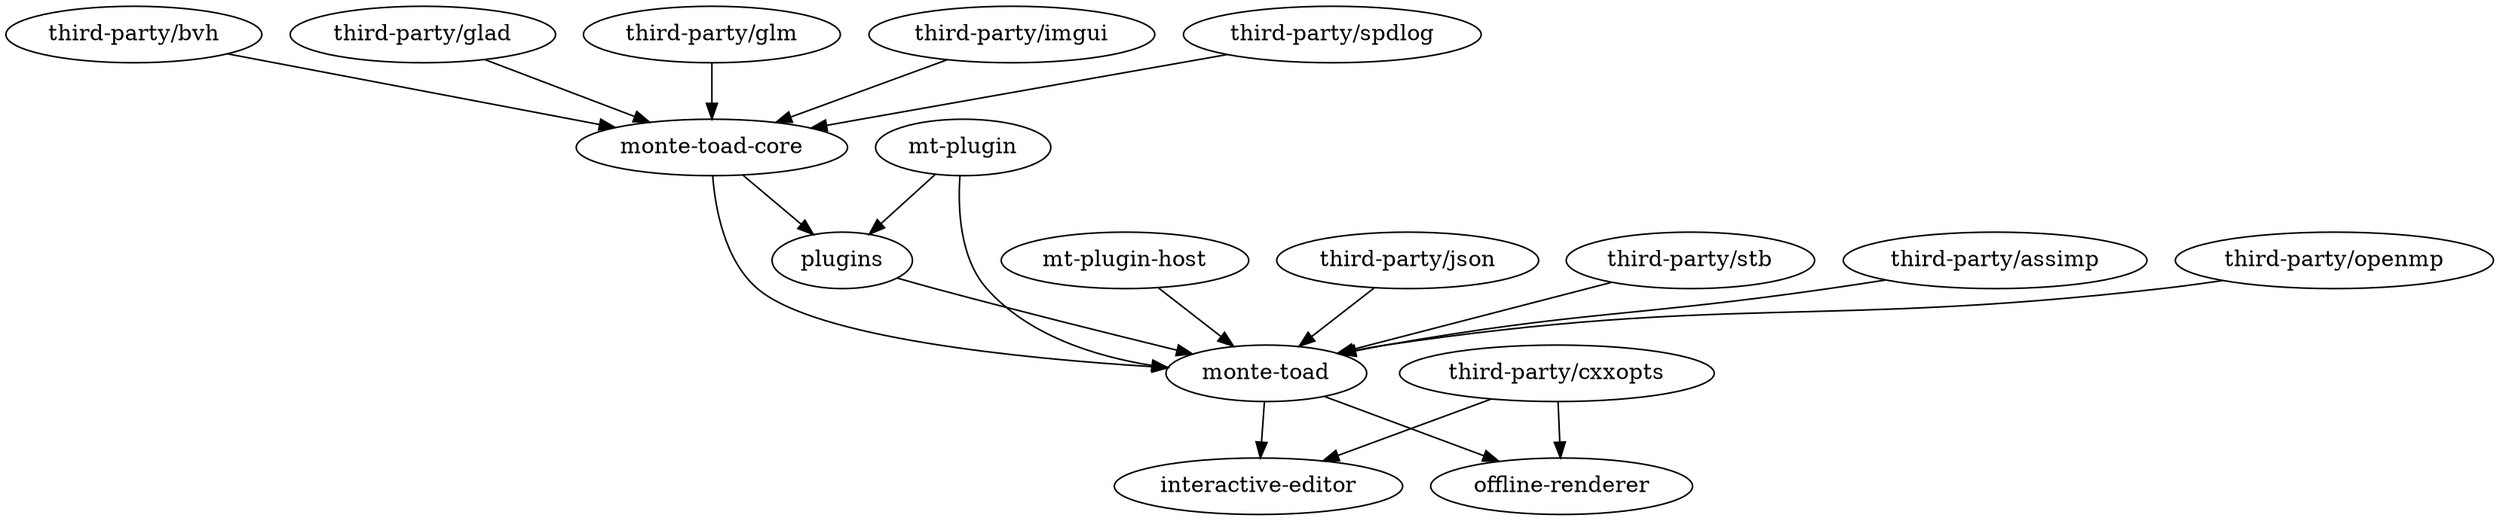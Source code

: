 digraph G {
  "monte-toad-core" -> "monte-toad"
  "monte-toad-core" -> "plugins"

  "mt-plugin" -> "plugins"
  "mt-plugin" -> "monte-toad"

  "mt-plugin-host" -> "monte-toad"

  "monte-toad" -> "interactive-editor"
  "monte-toad" -> "offline-renderer"

  "plugins" -> "monte-toad"

  "third-party/bvh" -> "monte-toad-core"

  "third-party/cxxopts" -> "interactive-editor"
  "third-party/cxxopts" -> "offline-renderer"
  "third-party/glad" -> "monte-toad-core"
  "third-party/glm" -> "monte-toad-core"
  "third-party/imgui" -> "monte-toad-core"
  "third-party/json" -> "monte-toad"
  "third-party/stb" -> "monte-toad"

  "third-party/assimp" -> "monte-toad"
  "third-party/openmp" -> "monte-toad"
  "third-party/spdlog" -> "monte-toad-core"
}
